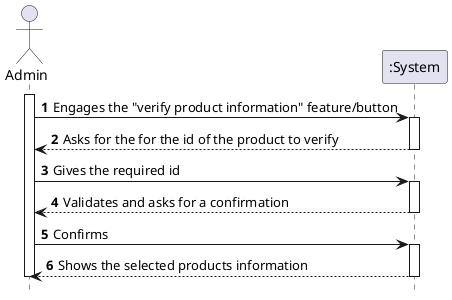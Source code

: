 @startuml
autonumber
hide footbox

actor "Admin" as U

participant ":System" as SYST

activate U

U -> SYST : Engages the "verify product information" feature/button
activate SYST
SYST --> U : Asks for the for the id of the product to verify
deactivate SYST

U -> SYST : Gives the required id
activate SYST

SYST --> U : Validates and asks for a confirmation
deactivate SYST

U -> SYST : Confirms
activate SYST
SYST --> U : Shows the selected products information
deactivate SYST


deactivate U

@enduml